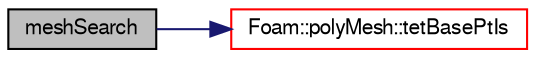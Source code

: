 digraph "meshSearch"
{
  bgcolor="transparent";
  edge [fontname="FreeSans",fontsize="10",labelfontname="FreeSans",labelfontsize="10"];
  node [fontname="FreeSans",fontsize="10",shape=record];
  rankdir="LR";
  Node0 [label="meshSearch",height=0.2,width=0.4,color="black", fillcolor="grey75", style="filled", fontcolor="black"];
  Node0 -> Node1 [color="midnightblue",fontsize="10",style="solid",fontname="FreeSans"];
  Node1 [label="Foam::polyMesh::tetBasePtIs",height=0.2,width=0.4,color="red",URL="$a27410.html#a4a7c8f492ae67f94fd90eed12d6fd79a",tooltip="Return the tetBasePtIs. "];
}
